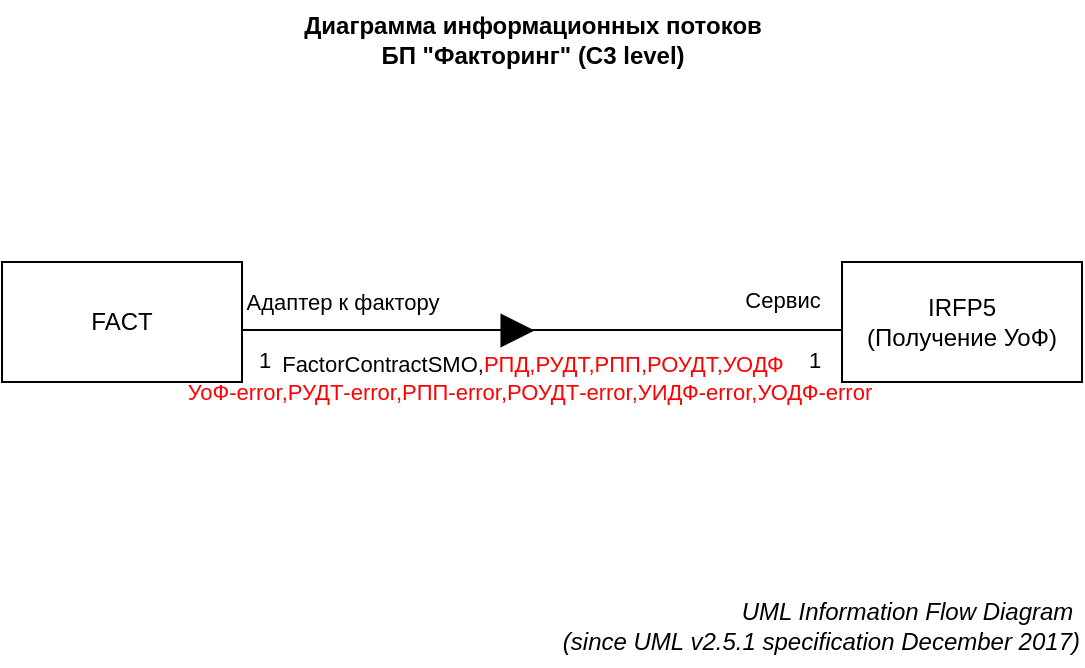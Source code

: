 <mxfile version="21.3.4" type="github">
  <diagram name="Страница 1" id="ZJ0cEDd15Ko4lwNEbQ2h">
    <mxGraphModel dx="776" dy="358" grid="1" gridSize="10" guides="1" tooltips="1" connect="1" arrows="1" fold="1" page="1" pageScale="1" pageWidth="1169" pageHeight="827" math="0" shadow="0">
      <root>
        <mxCell id="0" />
        <mxCell id="1" parent="0" />
        <mxCell id="czJeCRldhIC0j0ZztvAR-1" value="FACT" style="rounded=0;whiteSpace=wrap;html=1;" vertex="1" parent="1">
          <mxGeometry x="70" y="401" width="120" height="60" as="geometry" />
        </mxCell>
        <mxCell id="czJeCRldhIC0j0ZztvAR-2" value="IRFP5&lt;br&gt;(Получение УоФ)" style="rounded=0;whiteSpace=wrap;html=1;" vertex="1" parent="1">
          <mxGeometry x="490" y="401" width="120" height="60" as="geometry" />
        </mxCell>
        <object label="" InformationItem="InformationItem" id="czJeCRldhIC0j0ZztvAR-9">
          <mxCell style="endArrow=block;html=1;rounded=0;strokeColor=default;startArrow=none;startFill=0;endFill=1;labelPosition=center;verticalLabelPosition=bottom;align=center;verticalAlign=top;flowAnimation=0;targetPerimeterSpacing=0;strokeWidth=0;endSize=17;sourcePerimeterSpacing=0;startSize=0;jumpStyle=none;jumpSize=0;" edge="1" parent="1">
            <mxGeometry x="-0.001" relative="1" as="geometry">
              <mxPoint x="190" y="435" as="sourcePoint" />
              <mxPoint x="336" y="435" as="targetPoint" />
              <mxPoint as="offset" />
            </mxGeometry>
          </mxCell>
        </object>
        <mxCell id="czJeCRldhIC0j0ZztvAR-10" value="FactorContractSMO,&lt;font color=&quot;#ff0000&quot;&gt;РПД,РУДТ,РПП,РОУДТ,УОДФ&lt;br&gt;УоФ-error,РУДТ-error,РПП-error,РОУДТ-error,УИДФ-error,УОДФ-error&amp;nbsp;&lt;/font&gt;" style="edgeLabel;html=1;align=center;verticalAlign=middle;resizable=0;points=[];labelPosition=left;verticalLabelPosition=middle;labelBackgroundColor=none;" vertex="1" connectable="0" parent="czJeCRldhIC0j0ZztvAR-9">
          <mxGeometry relative="1" as="geometry">
            <mxPoint x="72" y="24" as="offset" />
          </mxGeometry>
        </mxCell>
        <mxCell id="czJeCRldhIC0j0ZztvAR-11" value="" style="endArrow=none;html=1;rounded=0;entryX=0;entryY=0.25;entryDx=0;entryDy=0;exitX=1;exitY=0.25;exitDx=0;exitDy=0;fontColor=default;verticalAlign=middle;" edge="1" parent="1">
          <mxGeometry width="50" height="50" relative="1" as="geometry">
            <mxPoint x="190" y="435" as="sourcePoint" />
            <mxPoint x="490" y="435" as="targetPoint" />
            <Array as="points" />
          </mxGeometry>
        </mxCell>
        <mxCell id="czJeCRldhIC0j0ZztvAR-12" value="1" style="edgeLabel;html=1;align=center;verticalAlign=bottom;resizable=0;points=[];" vertex="1" connectable="0" parent="czJeCRldhIC0j0ZztvAR-11">
          <mxGeometry x="-0.929" y="1" relative="1" as="geometry">
            <mxPoint y="24" as="offset" />
          </mxGeometry>
        </mxCell>
        <mxCell id="czJeCRldhIC0j0ZztvAR-13" value="1" style="edgeLabel;html=1;align=center;verticalAlign=bottom;resizable=0;points=[];" vertex="1" connectable="0" parent="czJeCRldhIC0j0ZztvAR-11">
          <mxGeometry x="0.904" relative="1" as="geometry">
            <mxPoint y="23" as="offset" />
          </mxGeometry>
        </mxCell>
        <mxCell id="czJeCRldhIC0j0ZztvAR-14" value="Адаптер к фактору" style="edgeLabel;html=1;align=center;verticalAlign=middle;resizable=0;points=[];labelBackgroundColor=none;" vertex="1" connectable="0" parent="czJeCRldhIC0j0ZztvAR-11">
          <mxGeometry x="-0.889" y="1" relative="1" as="geometry">
            <mxPoint x="33" y="-13" as="offset" />
          </mxGeometry>
        </mxCell>
        <mxCell id="czJeCRldhIC0j0ZztvAR-15" value="Диаграмма информационных потоков&lt;br&gt;БП &quot;Факторинг&quot; (С3 level)" style="text;html=1;align=center;verticalAlign=middle;resizable=0;points=[];autosize=1;strokeColor=none;fillColor=none;fontStyle=1" vertex="1" parent="1">
          <mxGeometry x="210" y="270" width="250" height="40" as="geometry" />
        </mxCell>
        <mxCell id="czJeCRldhIC0j0ZztvAR-16" value="&lt;i&gt;UML Information Flow Diagram&amp;nbsp;&lt;br&gt;(since UML v2.5.1 specification December 2017)&lt;/i&gt;" style="text;html=1;align=right;verticalAlign=middle;resizable=0;points=[];autosize=1;strokeColor=none;fillColor=none;" vertex="1" parent="1">
          <mxGeometry x="330" y="563" width="280" height="40" as="geometry" />
        </mxCell>
        <mxCell id="czJeCRldhIC0j0ZztvAR-18" value="Сервис" style="edgeLabel;html=1;align=center;verticalAlign=middle;resizable=0;points=[];labelBorderColor=none;labelBackgroundColor=none;" vertex="1" connectable="0" parent="1">
          <mxGeometry x="460" y="420" as="geometry" />
        </mxCell>
      </root>
    </mxGraphModel>
  </diagram>
</mxfile>
